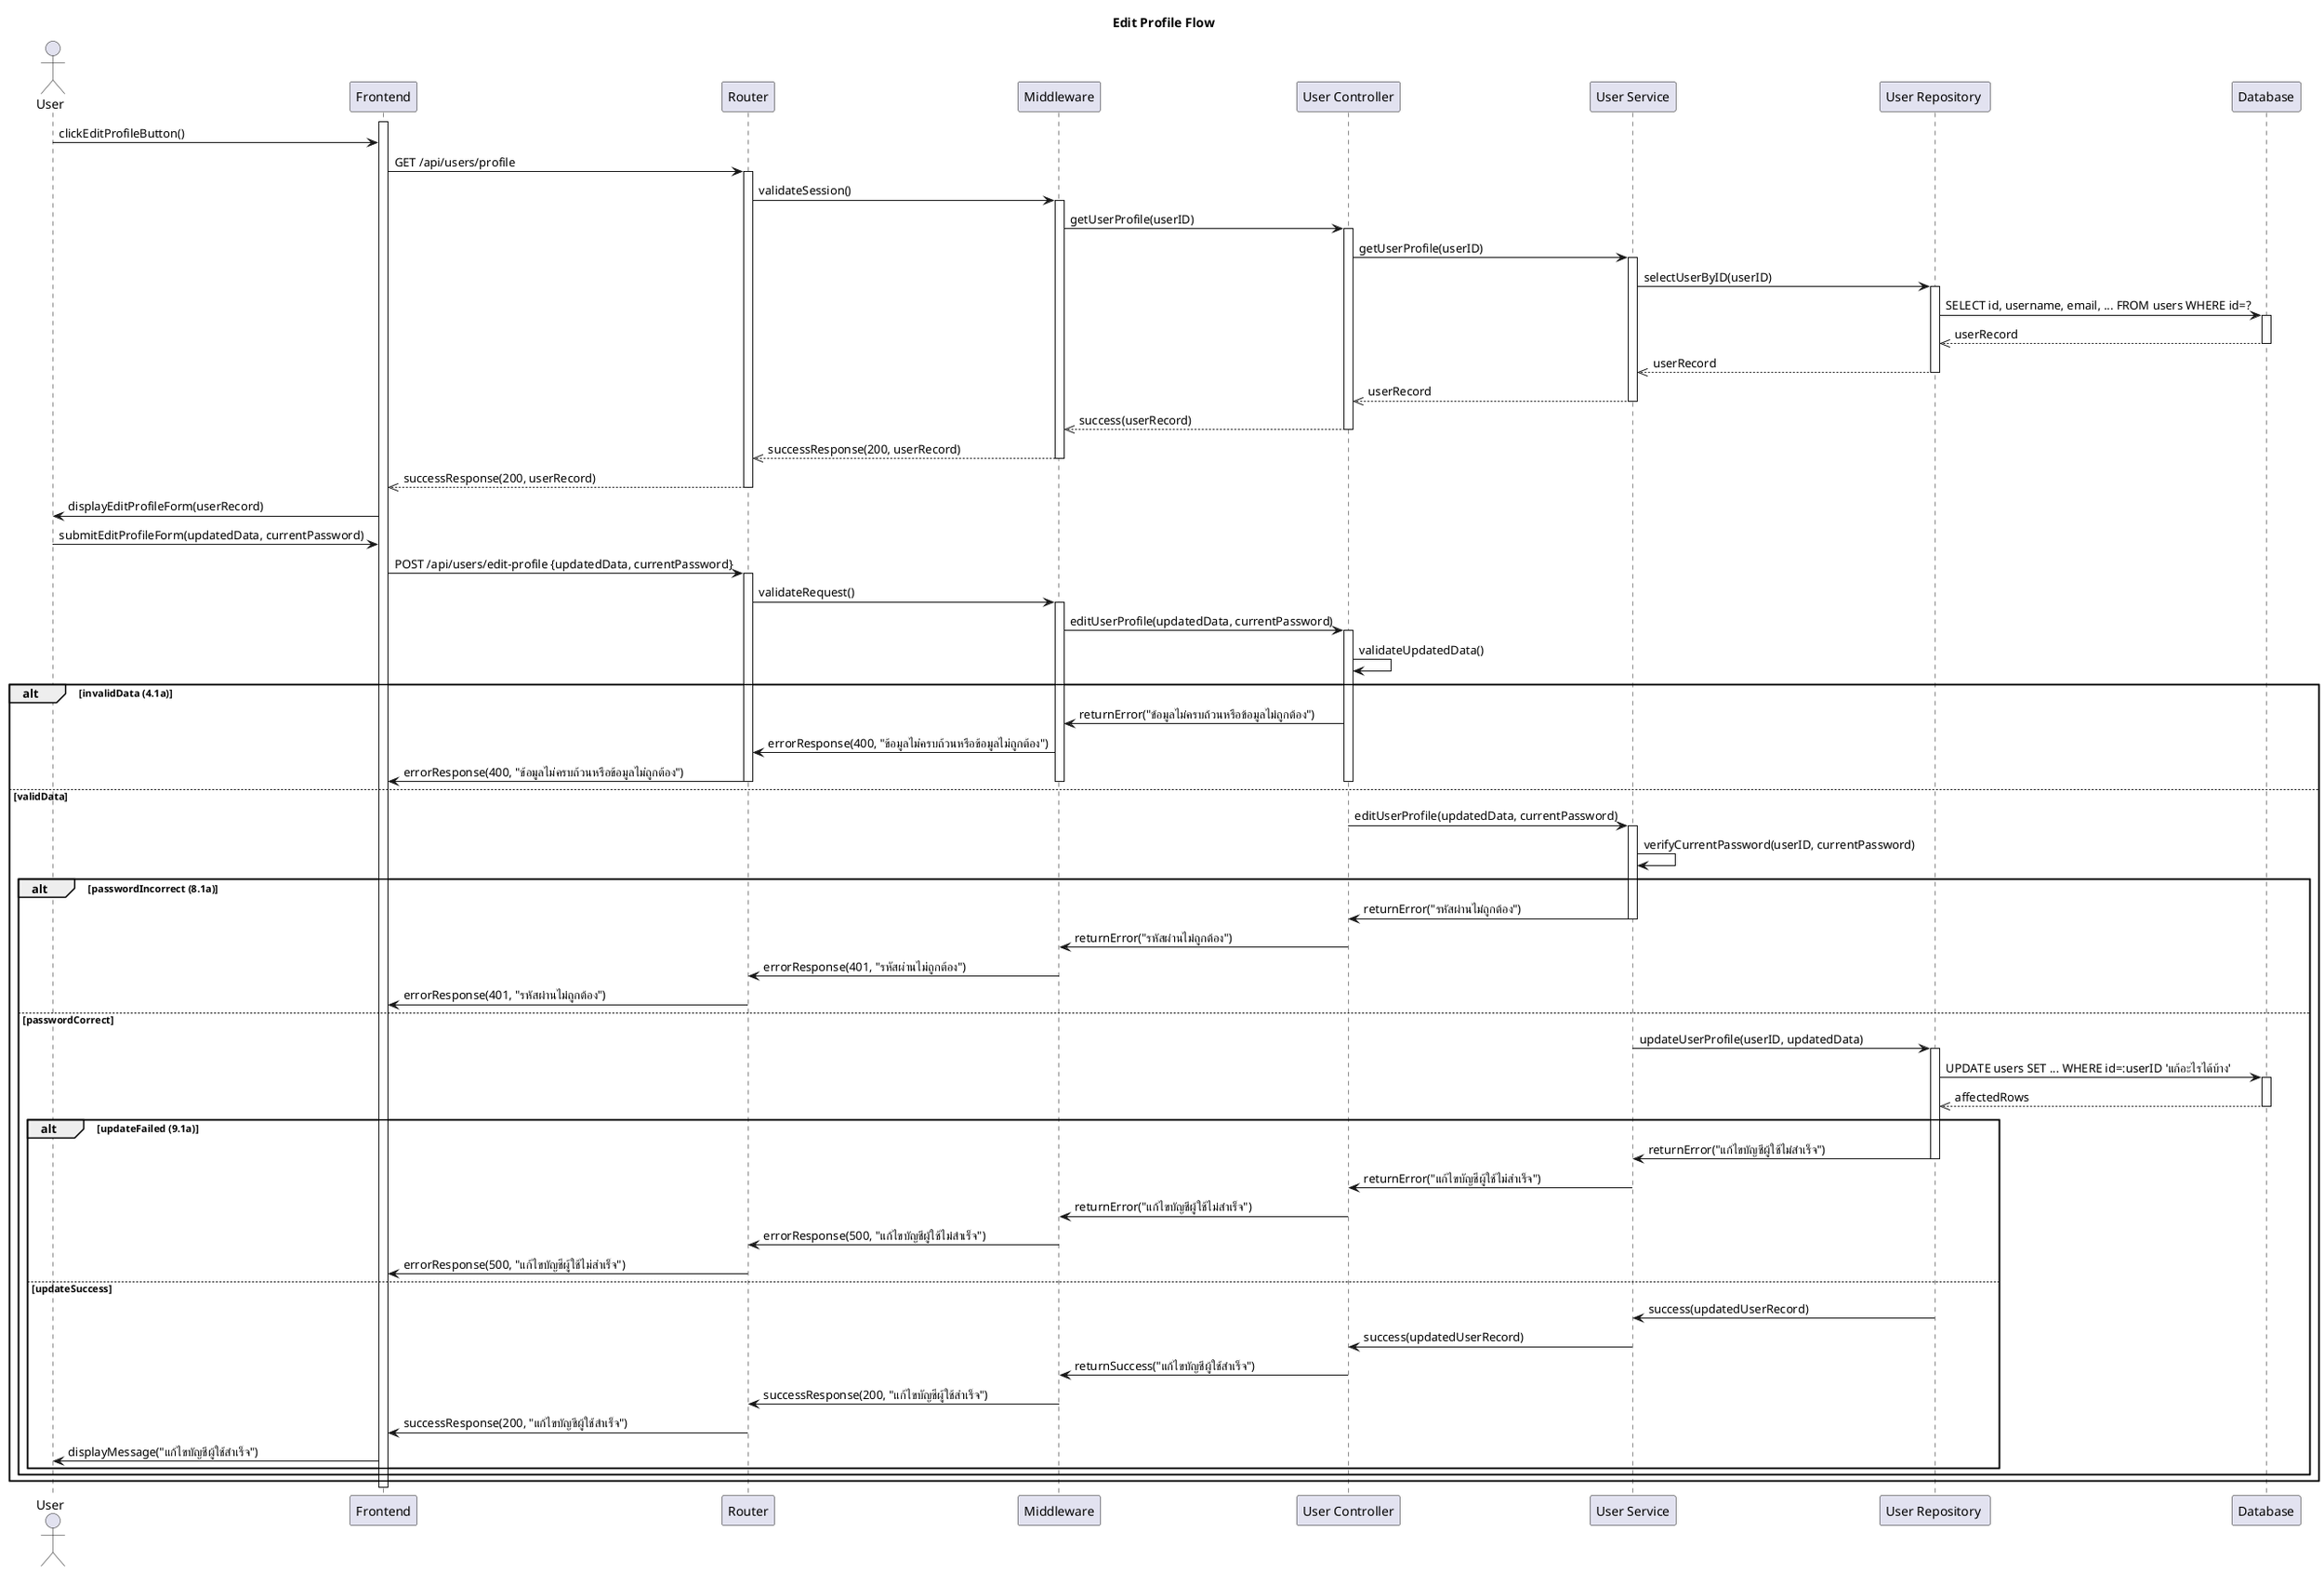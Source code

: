 @startuml
title Edit Profile Flow

actor User
participant "Frontend" as FE
participant Router
participant "Middleware" as MW
participant "User Controller" as Controller
participant "User Service" as Service
participant "User Repository " as Repository
participant "Database" as DB

'Retrieve User Profile'
activate FE
User -> FE: clickEditProfileButton()
FE -> Router: GET /api/users/profile
activate Router
Router -> MW: validateSession()
activate MW
MW -> Controller: getUserProfile(userID)
activate Controller
Controller -> Service: getUserProfile(userID)
activate Service
Service -> Repository: selectUserByID(userID)
activate Repository
Repository -> DB: SELECT id, username, email, ... FROM users WHERE id=?
activate DB
DB -->> Repository: userRecord
deactivate DB
Repository -->> Service: userRecord
deactivate Repository
Service -->> Controller: userRecord
deactivate Service
Controller -->> MW: success(userRecord)
deactivate Controller
MW -->> Router: successResponse(200, userRecord)
deactivate MW
Router -->> FE: successResponse(200, userRecord)
deactivate Router
FE -> User: displayEditProfileForm(userRecord)

'Submit Edited Profile'
User -> FE: submitEditProfileForm(updatedData, currentPassword)
FE -> Router: POST /api/users/edit-profile {updatedData, currentPassword}
activate Router
Router -> MW: validateRequest()
activate MW
MW -> Controller: editUserProfile(updatedData, currentPassword)
activate Controller
Controller -> Controller: validateUpdatedData()
alt invalidData (4.1a)
    Controller -> MW: returnError("ข้อมูลไม่ครบถ้วนหรือข้อมูลไม่ถูกต้อง")
    MW -> Router: errorResponse(400, "ข้อมูลไม่ครบถ้วนหรือข้อมูลไม่ถูกต้อง")
    Router -> FE: errorResponse(400, "ข้อมูลไม่ครบถ้วนหรือข้อมูลไม่ถูกต้อง")
    deactivate Controller
    deactivate MW
    deactivate Router
else validData
    Controller -> Service: editUserProfile(updatedData, currentPassword)
    activate Service
    Service -> Service: verifyCurrentPassword(userID, currentPassword)
    alt passwordIncorrect (8.1a)
        Service -> Controller: returnError("รหัสผ่านไม่ถูกต้อง")
        deactivate Service
        Controller -> MW: returnError("รหัสผ่านไม่ถูกต้อง")
        MW -> Router: errorResponse(401, "รหัสผ่านไม่ถูกต้อง")
        Router -> FE: errorResponse(401, "รหัสผ่านไม่ถูกต้อง")
        deactivate Controller
        deactivate MW
        deactivate Router
    else passwordCorrect
        Service -> Repository: updateUserProfile(userID, updatedData)
        activate Repository
        Repository -> DB: UPDATE users SET ... WHERE id=:userID 'แก้อะไรได้บ้าง'
        activate DB
        DB -->> Repository: affectedRows
        deactivate DB
        alt updateFailed (9.1a)
            Repository -> Service: returnError("แก้ไขบัญชีผู้ใช้ไม่สำเร็จ")
            deactivate Repository
            Service -> Controller: returnError("แก้ไขบัญชีผู้ใช้ไม่สำเร็จ")
            deactivate Service
            Controller -> MW: returnError("แก้ไขบัญชีผู้ใช้ไม่สำเร็จ")
            MW -> Router: errorResponse(500, "แก้ไขบัญชีผู้ใช้ไม่สำเร็จ")
            Router -> FE: errorResponse(500, "แก้ไขบัญชีผู้ใช้ไม่สำเร็จ")
            deactivate Controller
            deactivate MW
            deactivate Router
        else updateSuccess
            Repository -> Service: success(updatedUserRecord)
            deactivate Repository
            Service -> Controller: success(updatedUserRecord)
            deactivate Service
            Controller -> MW: returnSuccess("แก้ไขบัญชีผู้ใช้สำเร็จ")
            MW -> Router: successResponse(200, "แก้ไขบัญชีผู้ใช้สำเร็จ")
            Router -> FE: successResponse(200, "แก้ไขบัญชีผู้ใช้สำเร็จ")
            deactivate Controller
            deactivate MW
            deactivate Router
            FE -> User: displayMessage("แก้ไขบัญชีผู้ใช้สำเร็จ")
        end
    end
end
deactivate FE

@enduml
